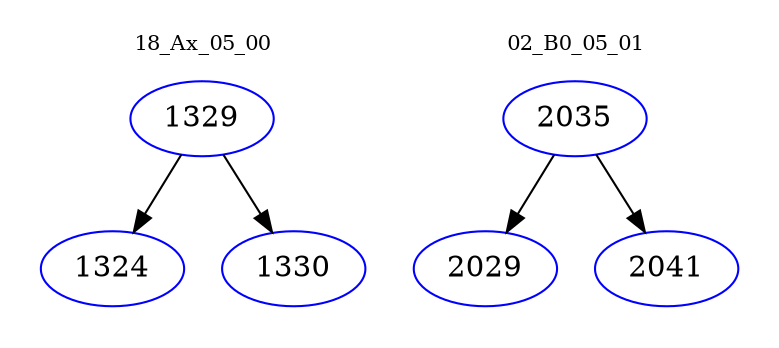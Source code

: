digraph{
subgraph cluster_0 {
color = white
label = "18_Ax_05_00";
fontsize=10;
T0_1329 [label="1329", color="blue"]
T0_1329 -> T0_1324 [color="black"]
T0_1324 [label="1324", color="blue"]
T0_1329 -> T0_1330 [color="black"]
T0_1330 [label="1330", color="blue"]
}
subgraph cluster_1 {
color = white
label = "02_B0_05_01";
fontsize=10;
T1_2035 [label="2035", color="blue"]
T1_2035 -> T1_2029 [color="black"]
T1_2029 [label="2029", color="blue"]
T1_2035 -> T1_2041 [color="black"]
T1_2041 [label="2041", color="blue"]
}
}
